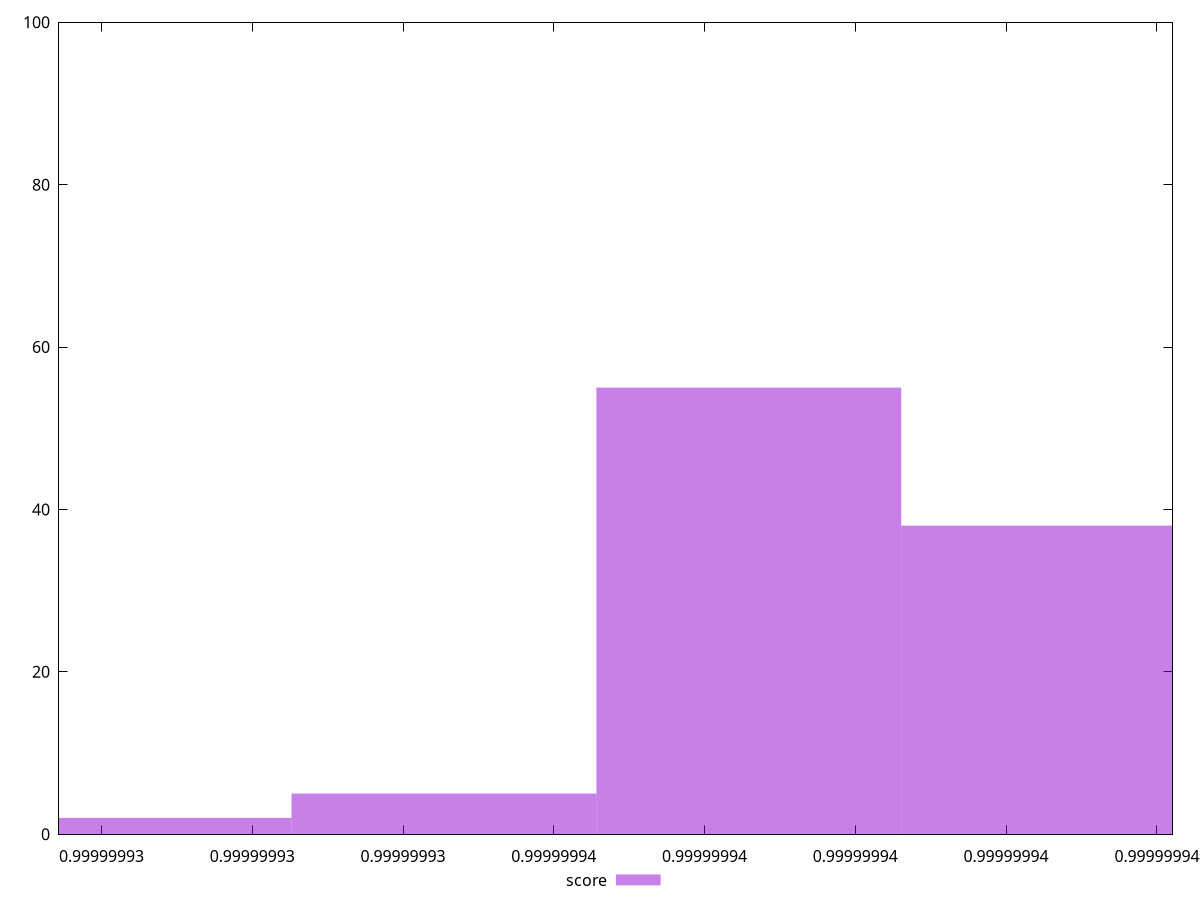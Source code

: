 reset

$score <<EOF
0.999999930498904 2
0.9999999426305465 38
0.9999999385866657 55
0.9999999345427849 5
EOF

set key outside below
set boxwidth 4.04388082720752e-9
set xrange [0.99999992943681:0.9999999442069185]
set yrange [0:100]
set style fill transparent solid 0.5 noborder
set terminal svg size 640, 490 enhanced background rgb 'white'
set output "report_00007_2020-12-11T15:55:29.892Z/speed-index/samples/empty/score/histogram.svg"

plot $score title "score" with boxes

reset
